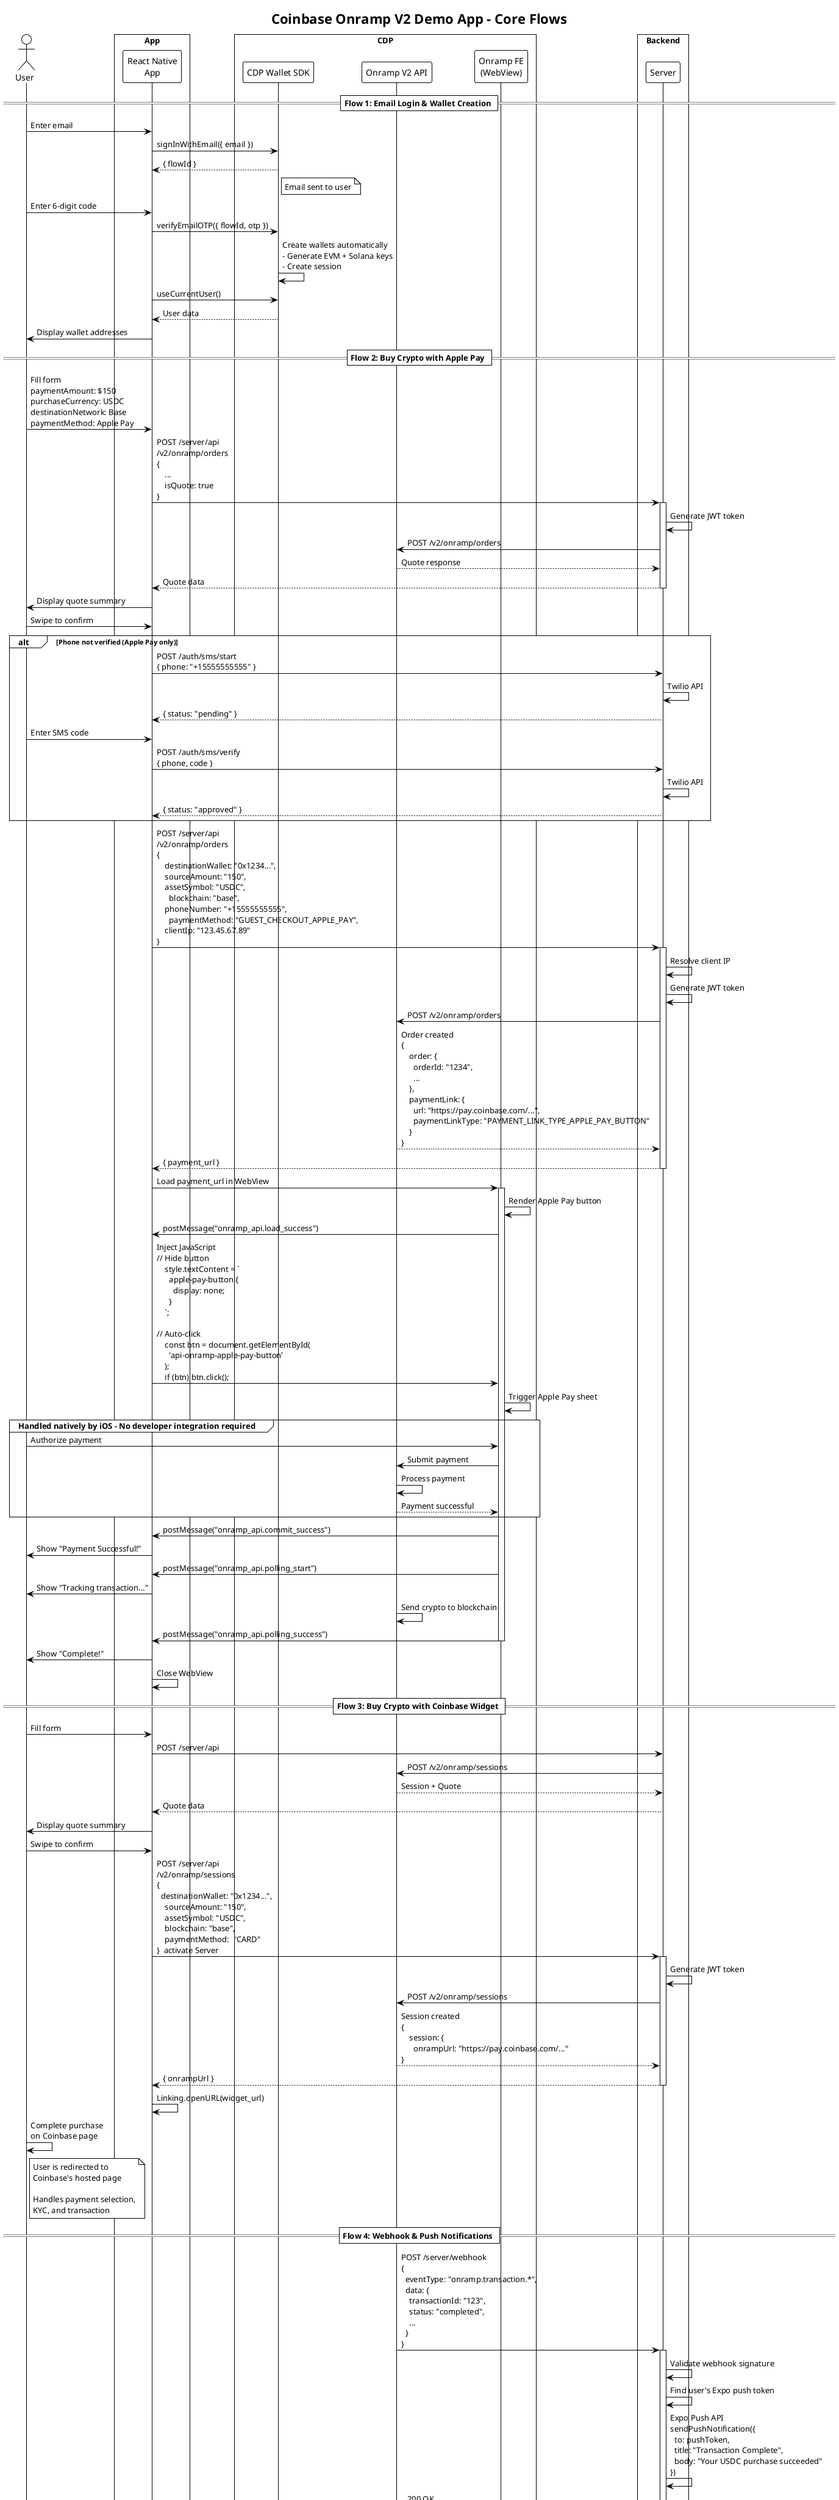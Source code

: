 @startuml
!theme plain
  title Coinbase Onramp V2 Demo App - Core Flows

  actor User

  box "App"
      participant "React Native\nApp" as App
  end box

  box "CDP"
      participant "CDP Wallet SDK" as CDP
      participant "Onramp V2 API" as OnrampAPI
      participant "Onramp FE\n(WebView)" as OnrampFE
  end box

  box "Backend"
      participant "Server" as Server
  end box

  == Flow 1: Email Login & Wallet Creation ==

  User -> App: Enter email
  App -> CDP: signInWithEmail({ email })
  CDP --> App: { flowId }

  note right of CDP: Email sent to user

  User -> App: Enter 6-digit code
  App -> CDP: verifyEmailOTP({ flowId, otp })

  CDP -> CDP: Create wallets automatically\n- Generate EVM + Solana keys\n- Create session

  App -> CDP: useCurrentUser()
  CDP --> App: User data

  App -> User: Display wallet addresses

  == Flow 2: Buy Crypto with Apple Pay ==

  User -> App: Fill form\npaymentAmount: $150\npurchaseCurrency: USDC\ndestinationNetwork: Base\npaymentMethod: Apple Pay

  App -> Server: POST /server/api\n/v2/onramp/orders\n{ \n    ...\n    isQuote: true \n}
  activate Server

  Server -> Server: Generate JWT token
  Server -> OnrampAPI: POST /v2/onramp/orders 
  OnrampAPI --> Server: Quote response

  Server --> App: Quote data
  deactivate Server

  App -> User: Display quote summary

  User -> App: Swipe to confirm

  alt Phone not verified (Apple Pay only)
      App -> Server: POST /auth/sms/start\n{ phone: "+15555555555" }
      Server -> Server: Twilio API
      Server --> App: { status: "pending" }

      User -> App: Enter SMS code
      App -> Server: POST /auth/sms/verify\n{ phone, code }
      Server -> Server: Twilio API
      Server --> App: { status: "approved" }
  end

  App -> Server: POST /server/api\n/v2/onramp/orders \n{\n    destinationWallet: "0x1234...",\n    sourceAmount: "150",\n    assetSymbol: "USDC",\n      blockchain: "base",\n    phoneNumber: "+15555555555",\n      paymentMethod: "GUEST_CHECKOUT_APPLE_PAY",\n    clientIp: "123.45.67.89"\n}
  activate Server

  Server -> Server: Resolve client IP
  Server -> Server: Generate JWT token

  Server -> OnrampAPI: POST /v2/onramp/orders
  OnrampAPI --> Server: Order created\n{\n    order: {\n      orderId: "1234",\n      ...\n    },\n    paymentLink: {\n      url: "https://pay.coinbase.com/...",\n      paymentLinkType: "PAYMENT_LINK_TYPE_APPLE_PAY_BUTTON"\n    }\n}

  Server --> App: { payment_url }
  deactivate Server

  App -> OnrampFE: Load payment_url in WebView
  activate OnrampFE

  OnrampFE -> OnrampFE: Render Apple Pay button

  OnrampFE -> App: postMessage("onramp_api.load_success")

  App -> OnrampFE: Inject JavaScript\n// Hide button\n    style.textContent = `\n      apple-pay-button {\n        display: none;\n      }\n    `;\n\n// Auto-click\n    const btn = document.getElementById(\n      'api-onramp-apple-pay-button'\n    );\n    if (btn) btn.click();

  OnrampFE -> OnrampFE: Trigger Apple Pay sheet

  group Handled natively by iOS - No developer integration required
    User -> OnrampFE: Authorize payment

    OnrampFE -> OnrampAPI: Submit payment
    OnrampAPI -> OnrampAPI: Process payment

    OnrampAPI --> OnrampFE: Payment successful
  end

  OnrampFE -> App: postMessage("onramp_api.commit_success")
  App -> User: Show "Payment Successful!"

  OnrampFE -> App: postMessage("onramp_api.polling_start")
  App -> User: Show "Tracking transaction..."

  OnrampAPI -> OnrampAPI: Send crypto to blockchain

  OnrampFE -> App: postMessage("onramp_api.polling_success")
  deactivate OnrampFE

  App -> User: Show "Complete!"
  App -> App: Close WebView

  == Flow 3: Buy Crypto with Coinbase Widget ==

  User -> App: Fill form

  App -> Server: POST /server/api
  Server -> OnrampAPI: POST /v2/onramp/sessions
  OnrampAPI --> Server: Session + Quote
  Server --> App: Quote data

  App -> User: Display quote summary

  User -> App: Swipe to confirm

  App -> Server: POST /server/api\n/v2/onramp/sessions\n{\n  destinationWallet: "0x1234...",\n    sourceAmount: "150",\n    assetSymbol: "USDC",\n    blockchain: "base",\n    paymentMethod:  "CARD"\n}  activate Server

  activate Server
  Server -> Server: Generate JWT token
  Server -> OnrampAPI: POST /v2/onramp/sessions
  OnrampAPI --> Server: Session created\n{\n    session: {\n      onrampUrl: "https://pay.coinbase.com/..."\n}
  Server --> App: { onrampUrl }
  deactivate Server

  App -> App: Linking.openURL(widget_url)

  User -> User: Complete purchase\non Coinbase page
  note right of User
      User is redirected to
      Coinbase's hosted page

      Handles payment selection,
      KYC, and transaction
  end note

  == Flow 4: Webhook & Push Notifications ==

  OnrampAPI -> Server: POST /server/webhook\n{\n  eventType: "onramp.transaction.*",\n  data: {\n    transactionId: "123",\n    status: "completed",\n    ...\n  }\n}
  activate Server

  Server -> Server: Validate webhook signature

  Server -> Server: Find user's Expo push token

  Server -> Server: Expo Push API\nsendPushNotification({\n  to: pushToken,\n  title: "Transaction Complete",\n  body: "Your USDC purchase succeeded"\n})

  Server --> OnrampAPI: 200 OK
  deactivate Server

  User -> User: Receive push notification

  == Flow 5: Token Transfer ==

  User -> App: Fill transfer form\nrecipient: "0xabcd..."\namount: "10"\ntoken: USDC\nnetwork: Base

  App -> App: Validate recipient address

  alt Base Network (Gasless for USDC, EURC, cbBTC)
    App -> CDP: useSendUserOperation()\n{\n  to: "0xabcd...",\n  value: parseUnits("10", 6),\n  data: "0x...",\n  usePaymaster: true\n}

    CDP -> CDP: Sign with Smart Account
    CDP -> CDP: Submit via Paymaster\n(no ETH needed for gas)

  else Ethereum Network
    App -> CDP: useSendUserOperation()\n{\n  to: "0xabcd...",\n  value: parseUnits("10", 6),\n  data: "0x..."\n}

    CDP -> CDP: Sign with Smart Account
    CDP -> CDP: Pay gas with ETH

  else Solana Network
    App -> CDP: useSendSolanaTransaction()\n{\n  transaction: {...}\n}

    CDP -> CDP: Sign with Solana keypair
  end

  CDP --> App: { transactionHash }

  App -> User: Show "Transfer successful!"\nDisplay tx hash

@enduml
